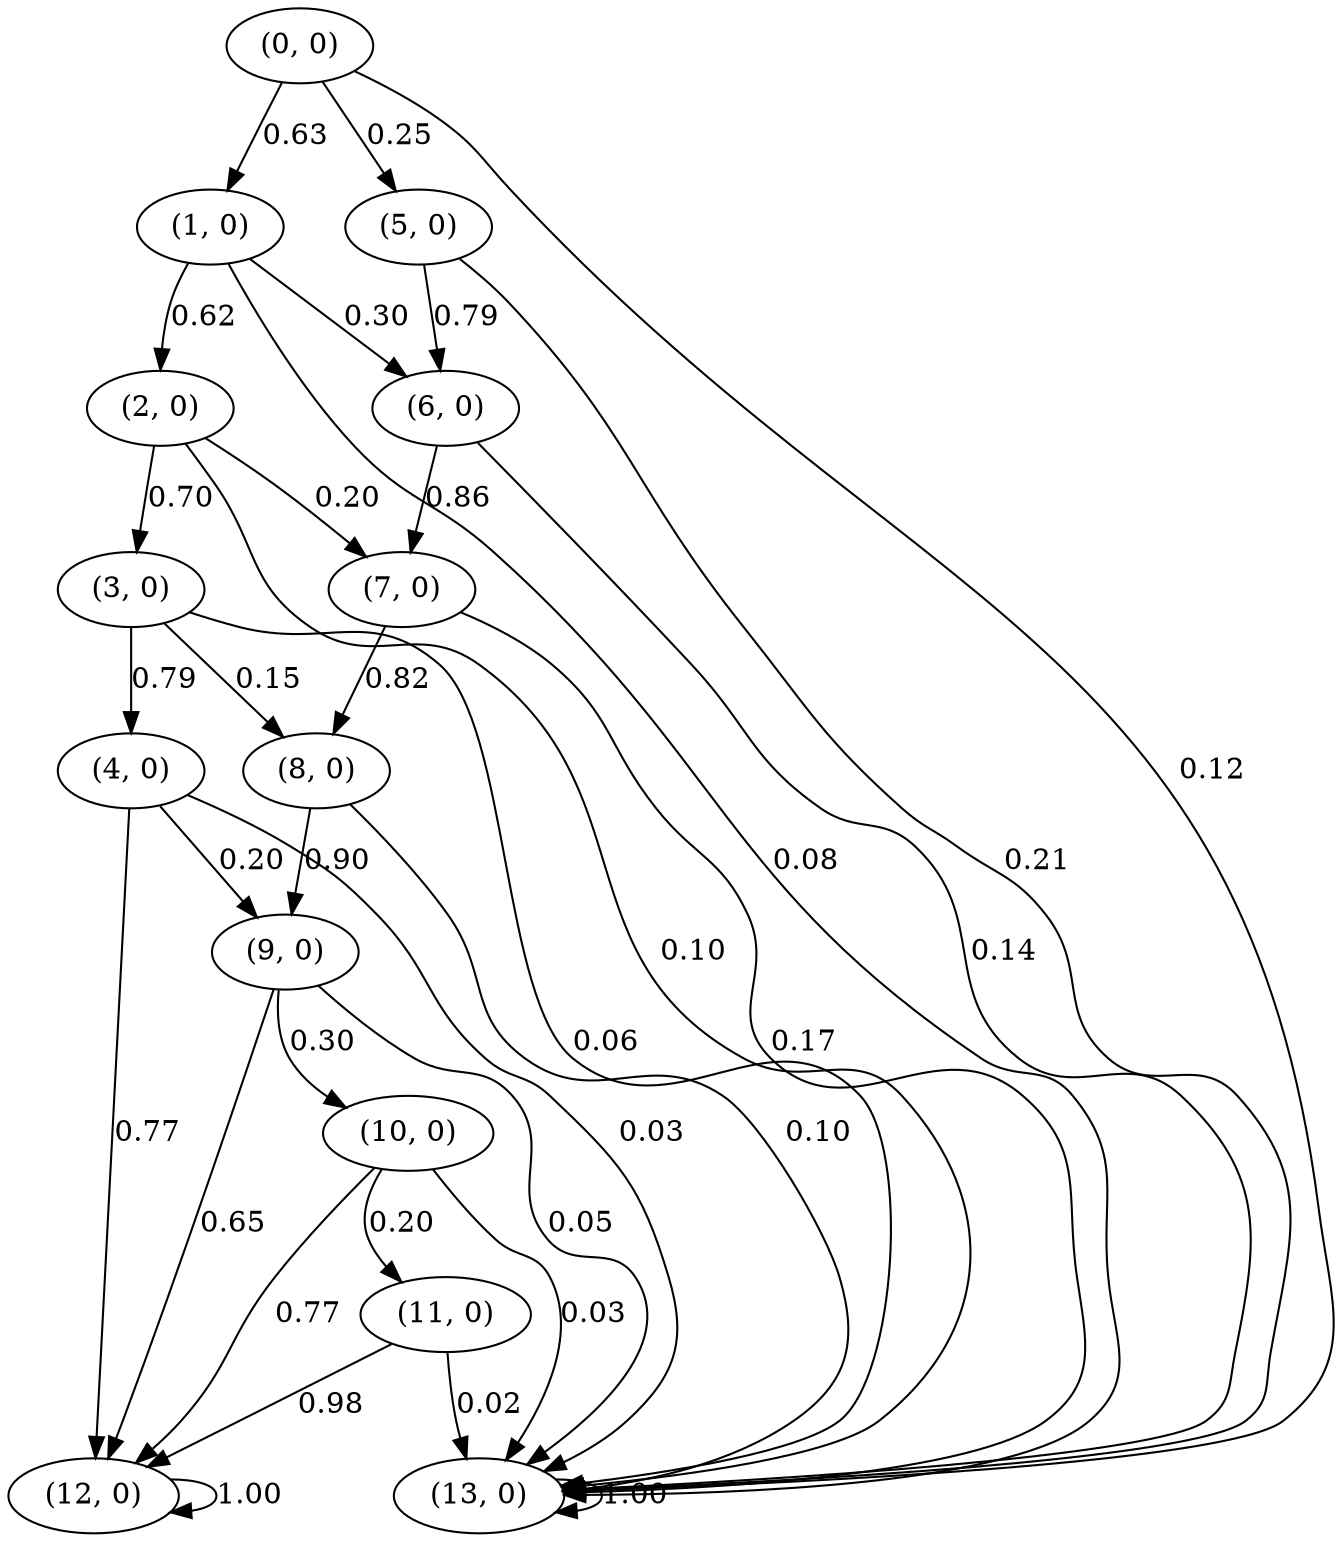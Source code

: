 digraph  {
"(0, 0)";
"(1, 0)";
"(5, 0)";
"(13, 0)";
"(2, 0)";
"(6, 0)";
"(3, 0)";
"(7, 0)";
"(4, 0)";
"(8, 0)";
"(9, 0)";
"(12, 0)";
"(10, 0)";
"(11, 0)";
"(0, 0)" -> "(1, 0)"  [key=0, label="0.63", weight="0.63"];
"(0, 0)" -> "(5, 0)"  [key=0, label="0.25", weight="0.25"];
"(0, 0)" -> "(13, 0)"  [key=0, label="0.12", weight="0.12"];
"(1, 0)" -> "(2, 0)"  [key=0, label="0.62", weight="0.62"];
"(1, 0)" -> "(6, 0)"  [key=0, label="0.30", weight="0.3"];
"(1, 0)" -> "(13, 0)"  [key=0, label="0.08", weight="0.08"];
"(5, 0)" -> "(6, 0)"  [key=0, label="0.79", weight="0.79"];
"(5, 0)" -> "(13, 0)"  [key=0, label="0.21", weight="0.21"];
"(13, 0)" -> "(13, 0)"  [key=0, label="1.00", weight="1.0"];
"(2, 0)" -> "(3, 0)"  [key=0, label="0.70", weight="0.7"];
"(2, 0)" -> "(7, 0)"  [key=0, label="0.20", weight="0.2"];
"(2, 0)" -> "(13, 0)"  [key=0, label="0.10", weight="0.1"];
"(6, 0)" -> "(7, 0)"  [key=0, label="0.86", weight="0.86"];
"(6, 0)" -> "(13, 0)"  [key=0, label="0.14", weight="0.14"];
"(3, 0)" -> "(4, 0)"  [key=0, label="0.79", weight="0.79"];
"(3, 0)" -> "(8, 0)"  [key=0, label="0.15", weight="0.15"];
"(3, 0)" -> "(13, 0)"  [key=0, label="0.06", weight="0.06"];
"(7, 0)" -> "(8, 0)"  [key=0, label="0.82", weight="0.825"];
"(7, 0)" -> "(13, 0)"  [key=0, label="0.17", weight="0.175"];
"(4, 0)" -> "(9, 0)"  [key=0, label="0.20", weight="0.2"];
"(4, 0)" -> "(12, 0)"  [key=0, label="0.77", weight="0.77"];
"(4, 0)" -> "(13, 0)"  [key=0, label="0.03", weight="0.03"];
"(8, 0)" -> "(9, 0)"  [key=0, label="0.90", weight="0.895"];
"(8, 0)" -> "(13, 0)"  [key=0, label="0.10", weight="0.105"];
"(9, 0)" -> "(10, 0)"  [key=0, label="0.30", weight="0.3"];
"(9, 0)" -> "(12, 0)"  [key=0, label="0.65", weight="0.6475"];
"(9, 0)" -> "(13, 0)"  [key=0, label="0.05", weight="0.0525"];
"(12, 0)" -> "(12, 0)"  [key=0, label="1.00", weight="1.0"];
"(10, 0)" -> "(11, 0)"  [key=0, label="0.20", weight="0.2"];
"(10, 0)" -> "(12, 0)"  [key=0, label="0.77", weight="0.77"];
"(10, 0)" -> "(13, 0)"  [key=0, label="0.03", weight="0.03"];
"(11, 0)" -> "(12, 0)"  [key=0, label="0.98", weight="0.98"];
"(11, 0)" -> "(13, 0)"  [key=0, label="0.02", weight="0.02"];
}
